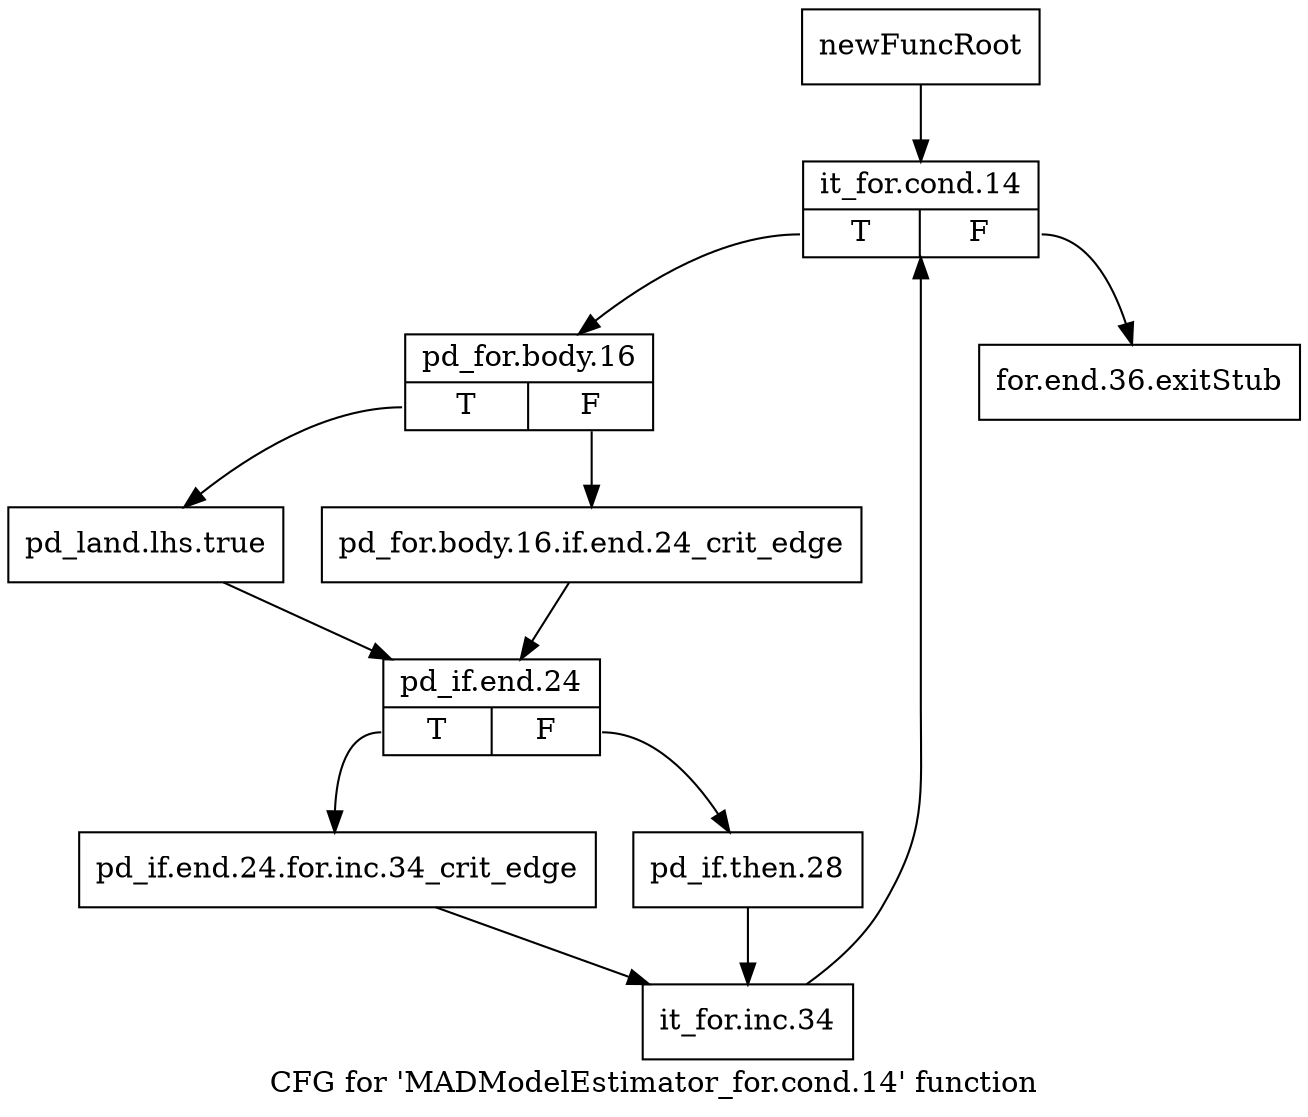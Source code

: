 digraph "CFG for 'MADModelEstimator_for.cond.14' function" {
	label="CFG for 'MADModelEstimator_for.cond.14' function";

	Node0x281f420 [shape=record,label="{newFuncRoot}"];
	Node0x281f420 -> Node0x281f4c0;
	Node0x281f470 [shape=record,label="{for.end.36.exitStub}"];
	Node0x281f4c0 [shape=record,label="{it_for.cond.14|{<s0>T|<s1>F}}"];
	Node0x281f4c0:s0 -> Node0x281f510;
	Node0x281f4c0:s1 -> Node0x281f470;
	Node0x281f510 [shape=record,label="{pd_for.body.16|{<s0>T|<s1>F}}"];
	Node0x281f510:s0 -> Node0x281f5b0;
	Node0x281f510:s1 -> Node0x281f560;
	Node0x281f560 [shape=record,label="{pd_for.body.16.if.end.24_crit_edge}"];
	Node0x281f560 -> Node0x281f600;
	Node0x281f5b0 [shape=record,label="{pd_land.lhs.true}"];
	Node0x281f5b0 -> Node0x281f600;
	Node0x281f600 [shape=record,label="{pd_if.end.24|{<s0>T|<s1>F}}"];
	Node0x281f600:s0 -> Node0x281ff50;
	Node0x281f600:s1 -> Node0x281f650;
	Node0x281f650 [shape=record,label="{pd_if.then.28}"];
	Node0x281f650 -> Node0x281ffa0;
	Node0x281ff50 [shape=record,label="{pd_if.end.24.for.inc.34_crit_edge}"];
	Node0x281ff50 -> Node0x281ffa0;
	Node0x281ffa0 [shape=record,label="{it_for.inc.34}"];
	Node0x281ffa0 -> Node0x281f4c0;
}
